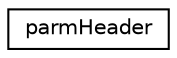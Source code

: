 digraph "Graphical Class Hierarchy"
{
  edge [fontname="Helvetica",fontsize="10",labelfontname="Helvetica",labelfontsize="10"];
  node [fontname="Helvetica",fontsize="10",shape=record];
  rankdir="LR";
  Node1 [label="parmHeader",height=0.2,width=0.4,color="black", fillcolor="white", style="filled",URL="$structparm_header.html",tooltip="Configuration header structure. "];
}
